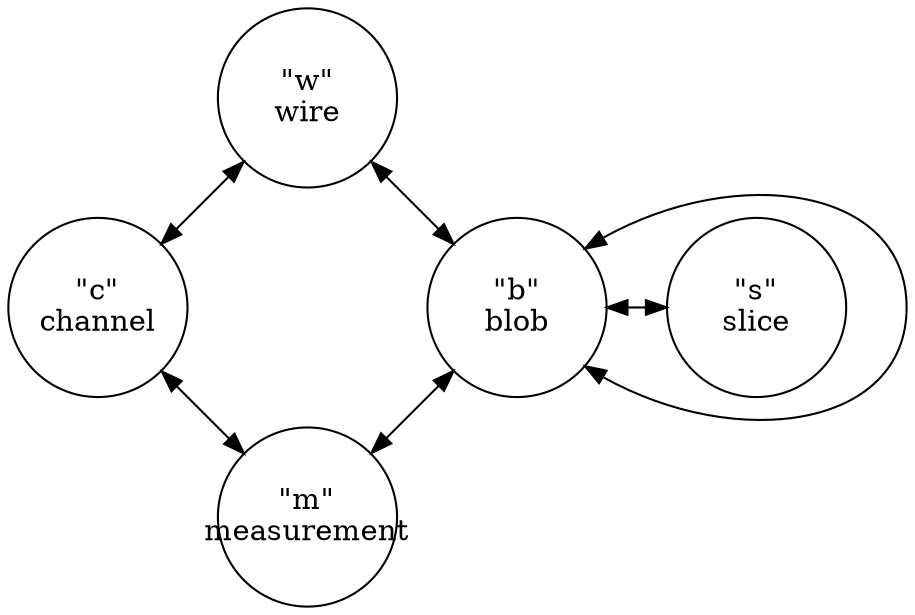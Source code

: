 graph cgt {
        graph[layout=circo,nodesep=2]
             

        node[shape=circle,fixedsize=true,width=1.2]
        c[label="\"c\"\nchannel"]
        w[label="\"w\"\nwire"]
        b[label="\"b\"\nblob"]
        s[label="\"s\"\nslice"]        
        m[label="\"m\"\nmeasurement"];

        edge[dir=both]
        c--w
        b--w
        s--b
        b--m
        m--c
        b--b
}
